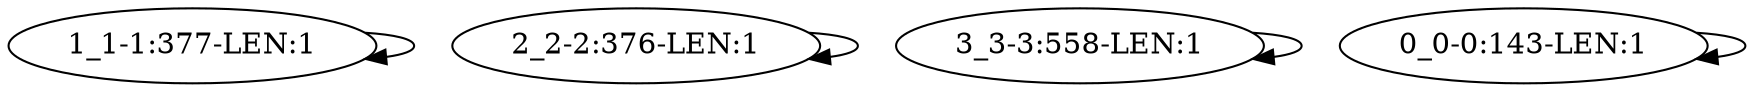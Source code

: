 digraph G {
    "1_1-1:377-LEN:1" -> "1_1-1:377-LEN:1";
    "2_2-2:376-LEN:1" -> "2_2-2:376-LEN:1";
    "3_3-3:558-LEN:1" -> "3_3-3:558-LEN:1";
    "0_0-0:143-LEN:1" -> "0_0-0:143-LEN:1";
}
